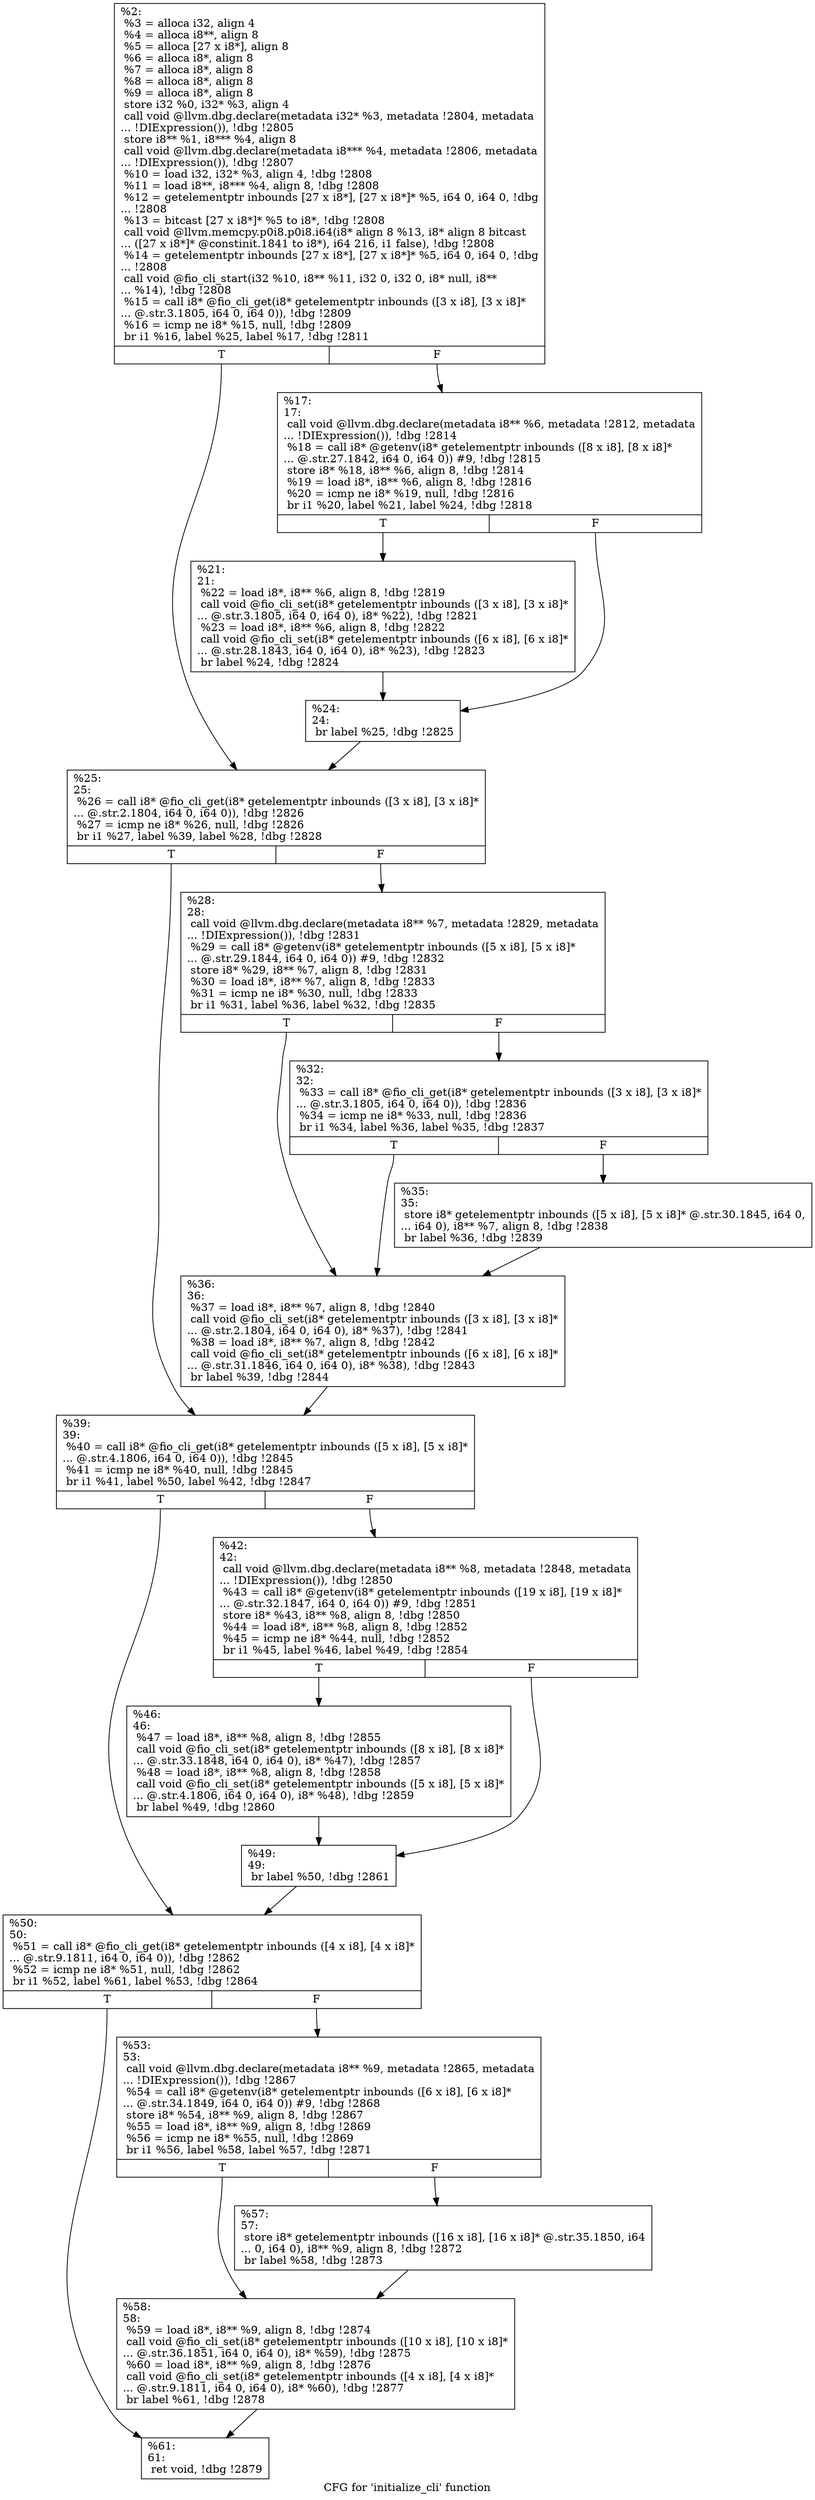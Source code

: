 digraph "CFG for 'initialize_cli' function" {
	label="CFG for 'initialize_cli' function";

	Node0x55685254d370 [shape=record,label="{%2:\l  %3 = alloca i32, align 4\l  %4 = alloca i8**, align 8\l  %5 = alloca [27 x i8*], align 8\l  %6 = alloca i8*, align 8\l  %7 = alloca i8*, align 8\l  %8 = alloca i8*, align 8\l  %9 = alloca i8*, align 8\l  store i32 %0, i32* %3, align 4\l  call void @llvm.dbg.declare(metadata i32* %3, metadata !2804, metadata\l... !DIExpression()), !dbg !2805\l  store i8** %1, i8*** %4, align 8\l  call void @llvm.dbg.declare(metadata i8*** %4, metadata !2806, metadata\l... !DIExpression()), !dbg !2807\l  %10 = load i32, i32* %3, align 4, !dbg !2808\l  %11 = load i8**, i8*** %4, align 8, !dbg !2808\l  %12 = getelementptr inbounds [27 x i8*], [27 x i8*]* %5, i64 0, i64 0, !dbg\l... !2808\l  %13 = bitcast [27 x i8*]* %5 to i8*, !dbg !2808\l  call void @llvm.memcpy.p0i8.p0i8.i64(i8* align 8 %13, i8* align 8 bitcast\l... ([27 x i8*]* @constinit.1841 to i8*), i64 216, i1 false), !dbg !2808\l  %14 = getelementptr inbounds [27 x i8*], [27 x i8*]* %5, i64 0, i64 0, !dbg\l... !2808\l  call void @fio_cli_start(i32 %10, i8** %11, i32 0, i32 0, i8* null, i8**\l... %14), !dbg !2808\l  %15 = call i8* @fio_cli_get(i8* getelementptr inbounds ([3 x i8], [3 x i8]*\l... @.str.3.1805, i64 0, i64 0)), !dbg !2809\l  %16 = icmp ne i8* %15, null, !dbg !2809\l  br i1 %16, label %25, label %17, !dbg !2811\l|{<s0>T|<s1>F}}"];
	Node0x55685254d370:s0 -> Node0x556852550330;
	Node0x55685254d370:s1 -> Node0x556852550240;
	Node0x556852550240 [shape=record,label="{%17:\l17:                                               \l  call void @llvm.dbg.declare(metadata i8** %6, metadata !2812, metadata\l... !DIExpression()), !dbg !2814\l  %18 = call i8* @getenv(i8* getelementptr inbounds ([8 x i8], [8 x i8]*\l... @.str.27.1842, i64 0, i64 0)) #9, !dbg !2815\l  store i8* %18, i8** %6, align 8, !dbg !2814\l  %19 = load i8*, i8** %6, align 8, !dbg !2816\l  %20 = icmp ne i8* %19, null, !dbg !2816\l  br i1 %20, label %21, label %24, !dbg !2818\l|{<s0>T|<s1>F}}"];
	Node0x556852550240:s0 -> Node0x556852550290;
	Node0x556852550240:s1 -> Node0x5568525502e0;
	Node0x556852550290 [shape=record,label="{%21:\l21:                                               \l  %22 = load i8*, i8** %6, align 8, !dbg !2819\l  call void @fio_cli_set(i8* getelementptr inbounds ([3 x i8], [3 x i8]*\l... @.str.3.1805, i64 0, i64 0), i8* %22), !dbg !2821\l  %23 = load i8*, i8** %6, align 8, !dbg !2822\l  call void @fio_cli_set(i8* getelementptr inbounds ([6 x i8], [6 x i8]*\l... @.str.28.1843, i64 0, i64 0), i8* %23), !dbg !2823\l  br label %24, !dbg !2824\l}"];
	Node0x556852550290 -> Node0x5568525502e0;
	Node0x5568525502e0 [shape=record,label="{%24:\l24:                                               \l  br label %25, !dbg !2825\l}"];
	Node0x5568525502e0 -> Node0x556852550330;
	Node0x556852550330 [shape=record,label="{%25:\l25:                                               \l  %26 = call i8* @fio_cli_get(i8* getelementptr inbounds ([3 x i8], [3 x i8]*\l... @.str.2.1804, i64 0, i64 0)), !dbg !2826\l  %27 = icmp ne i8* %26, null, !dbg !2826\l  br i1 %27, label %39, label %28, !dbg !2828\l|{<s0>T|<s1>F}}"];
	Node0x556852550330:s0 -> Node0x5568525504c0;
	Node0x556852550330:s1 -> Node0x556852550380;
	Node0x556852550380 [shape=record,label="{%28:\l28:                                               \l  call void @llvm.dbg.declare(metadata i8** %7, metadata !2829, metadata\l... !DIExpression()), !dbg !2831\l  %29 = call i8* @getenv(i8* getelementptr inbounds ([5 x i8], [5 x i8]*\l... @.str.29.1844, i64 0, i64 0)) #9, !dbg !2832\l  store i8* %29, i8** %7, align 8, !dbg !2831\l  %30 = load i8*, i8** %7, align 8, !dbg !2833\l  %31 = icmp ne i8* %30, null, !dbg !2833\l  br i1 %31, label %36, label %32, !dbg !2835\l|{<s0>T|<s1>F}}"];
	Node0x556852550380:s0 -> Node0x556852550470;
	Node0x556852550380:s1 -> Node0x5568525503d0;
	Node0x5568525503d0 [shape=record,label="{%32:\l32:                                               \l  %33 = call i8* @fio_cli_get(i8* getelementptr inbounds ([3 x i8], [3 x i8]*\l... @.str.3.1805, i64 0, i64 0)), !dbg !2836\l  %34 = icmp ne i8* %33, null, !dbg !2836\l  br i1 %34, label %36, label %35, !dbg !2837\l|{<s0>T|<s1>F}}"];
	Node0x5568525503d0:s0 -> Node0x556852550470;
	Node0x5568525503d0:s1 -> Node0x556852550420;
	Node0x556852550420 [shape=record,label="{%35:\l35:                                               \l  store i8* getelementptr inbounds ([5 x i8], [5 x i8]* @.str.30.1845, i64 0,\l... i64 0), i8** %7, align 8, !dbg !2838\l  br label %36, !dbg !2839\l}"];
	Node0x556852550420 -> Node0x556852550470;
	Node0x556852550470 [shape=record,label="{%36:\l36:                                               \l  %37 = load i8*, i8** %7, align 8, !dbg !2840\l  call void @fio_cli_set(i8* getelementptr inbounds ([3 x i8], [3 x i8]*\l... @.str.2.1804, i64 0, i64 0), i8* %37), !dbg !2841\l  %38 = load i8*, i8** %7, align 8, !dbg !2842\l  call void @fio_cli_set(i8* getelementptr inbounds ([6 x i8], [6 x i8]*\l... @.str.31.1846, i64 0, i64 0), i8* %38), !dbg !2843\l  br label %39, !dbg !2844\l}"];
	Node0x556852550470 -> Node0x5568525504c0;
	Node0x5568525504c0 [shape=record,label="{%39:\l39:                                               \l  %40 = call i8* @fio_cli_get(i8* getelementptr inbounds ([5 x i8], [5 x i8]*\l... @.str.4.1806, i64 0, i64 0)), !dbg !2845\l  %41 = icmp ne i8* %40, null, !dbg !2845\l  br i1 %41, label %50, label %42, !dbg !2847\l|{<s0>T|<s1>F}}"];
	Node0x5568525504c0:s0 -> Node0x556852550600;
	Node0x5568525504c0:s1 -> Node0x556852550510;
	Node0x556852550510 [shape=record,label="{%42:\l42:                                               \l  call void @llvm.dbg.declare(metadata i8** %8, metadata !2848, metadata\l... !DIExpression()), !dbg !2850\l  %43 = call i8* @getenv(i8* getelementptr inbounds ([19 x i8], [19 x i8]*\l... @.str.32.1847, i64 0, i64 0)) #9, !dbg !2851\l  store i8* %43, i8** %8, align 8, !dbg !2850\l  %44 = load i8*, i8** %8, align 8, !dbg !2852\l  %45 = icmp ne i8* %44, null, !dbg !2852\l  br i1 %45, label %46, label %49, !dbg !2854\l|{<s0>T|<s1>F}}"];
	Node0x556852550510:s0 -> Node0x556852550560;
	Node0x556852550510:s1 -> Node0x5568525505b0;
	Node0x556852550560 [shape=record,label="{%46:\l46:                                               \l  %47 = load i8*, i8** %8, align 8, !dbg !2855\l  call void @fio_cli_set(i8* getelementptr inbounds ([8 x i8], [8 x i8]*\l... @.str.33.1848, i64 0, i64 0), i8* %47), !dbg !2857\l  %48 = load i8*, i8** %8, align 8, !dbg !2858\l  call void @fio_cli_set(i8* getelementptr inbounds ([5 x i8], [5 x i8]*\l... @.str.4.1806, i64 0, i64 0), i8* %48), !dbg !2859\l  br label %49, !dbg !2860\l}"];
	Node0x556852550560 -> Node0x5568525505b0;
	Node0x5568525505b0 [shape=record,label="{%49:\l49:                                               \l  br label %50, !dbg !2861\l}"];
	Node0x5568525505b0 -> Node0x556852550600;
	Node0x556852550600 [shape=record,label="{%50:\l50:                                               \l  %51 = call i8* @fio_cli_get(i8* getelementptr inbounds ([4 x i8], [4 x i8]*\l... @.str.9.1811, i64 0, i64 0)), !dbg !2862\l  %52 = icmp ne i8* %51, null, !dbg !2862\l  br i1 %52, label %61, label %53, !dbg !2864\l|{<s0>T|<s1>F}}"];
	Node0x556852550600:s0 -> Node0x556852550740;
	Node0x556852550600:s1 -> Node0x556852550650;
	Node0x556852550650 [shape=record,label="{%53:\l53:                                               \l  call void @llvm.dbg.declare(metadata i8** %9, metadata !2865, metadata\l... !DIExpression()), !dbg !2867\l  %54 = call i8* @getenv(i8* getelementptr inbounds ([6 x i8], [6 x i8]*\l... @.str.34.1849, i64 0, i64 0)) #9, !dbg !2868\l  store i8* %54, i8** %9, align 8, !dbg !2867\l  %55 = load i8*, i8** %9, align 8, !dbg !2869\l  %56 = icmp ne i8* %55, null, !dbg !2869\l  br i1 %56, label %58, label %57, !dbg !2871\l|{<s0>T|<s1>F}}"];
	Node0x556852550650:s0 -> Node0x5568525506f0;
	Node0x556852550650:s1 -> Node0x5568525506a0;
	Node0x5568525506a0 [shape=record,label="{%57:\l57:                                               \l  store i8* getelementptr inbounds ([16 x i8], [16 x i8]* @.str.35.1850, i64\l... 0, i64 0), i8** %9, align 8, !dbg !2872\l  br label %58, !dbg !2873\l}"];
	Node0x5568525506a0 -> Node0x5568525506f0;
	Node0x5568525506f0 [shape=record,label="{%58:\l58:                                               \l  %59 = load i8*, i8** %9, align 8, !dbg !2874\l  call void @fio_cli_set(i8* getelementptr inbounds ([10 x i8], [10 x i8]*\l... @.str.36.1851, i64 0, i64 0), i8* %59), !dbg !2875\l  %60 = load i8*, i8** %9, align 8, !dbg !2876\l  call void @fio_cli_set(i8* getelementptr inbounds ([4 x i8], [4 x i8]*\l... @.str.9.1811, i64 0, i64 0), i8* %60), !dbg !2877\l  br label %61, !dbg !2878\l}"];
	Node0x5568525506f0 -> Node0x556852550740;
	Node0x556852550740 [shape=record,label="{%61:\l61:                                               \l  ret void, !dbg !2879\l}"];
}
